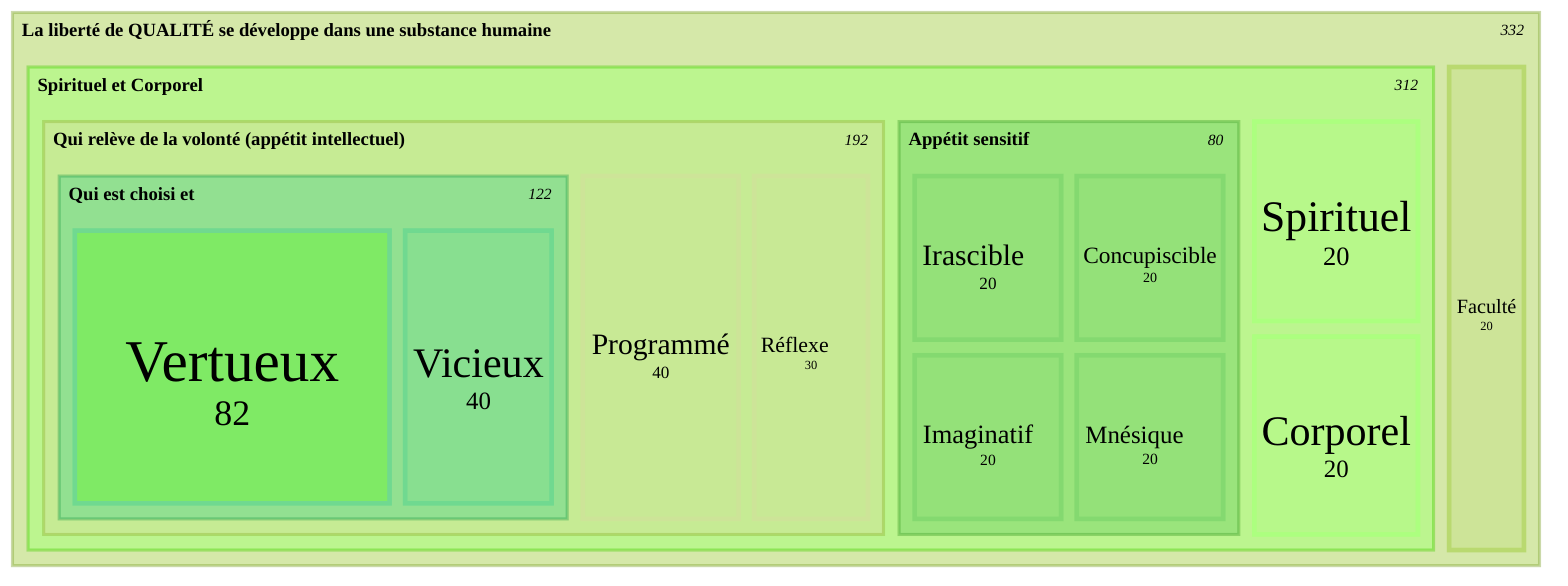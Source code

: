 ---
config:
  theme: forest
  themeVariables:
    fontFamily: verdana
---
treemap-beta
%% Diagramme pour la liberté de qualité :
"La liberté de QUALITÉ se développe dans une substance humaine"
    "C'est un habitus qui est plus ou moins développé"
    %% Au départ j'avais mis qualité au lieu d'habitus
    "Spirituel et Corporel"
        "Qui relève de la volonté (appétit intellectuel)"
            "Qui est choisi et"
                "Vertueux":82:::important
                "Vicieux":40
            "Réflexe      ":30
            "Programmé":40
        "Appétit sensitif"
            "Irascible    ":20
            "Concupiscible":20
            "Imaginatif   ":20
            "Mnésique     ":20
      "Spirituel":20
      "Corporel":20
    "Faculté":20
classDef important fill:#5F0